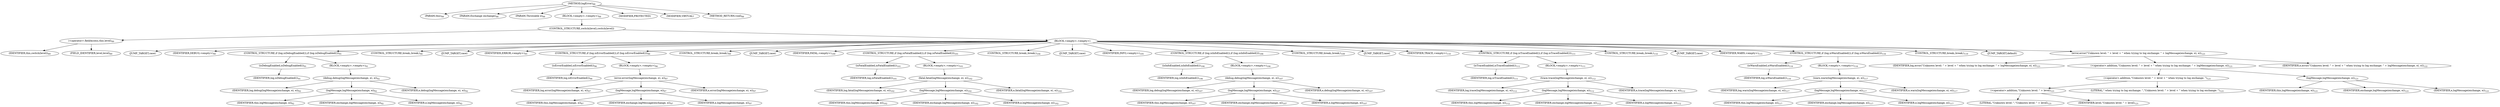 digraph "logError" {  
"168" [label = <(METHOD,logError)<SUB>88</SUB>> ]
"17" [label = <(PARAM,this)<SUB>88</SUB>> ]
"169" [label = <(PARAM,Exchange exchange)<SUB>88</SUB>> ]
"170" [label = <(PARAM,Throwable e)<SUB>88</SUB>> ]
"171" [label = <(BLOCK,&lt;empty&gt;,&lt;empty&gt;)<SUB>88</SUB>> ]
"172" [label = <(CONTROL_STRUCTURE,switch(level),switch(level))> ]
"173" [label = <(&lt;operator&gt;.fieldAccess,this.level)<SUB>89</SUB>> ]
"174" [label = <(IDENTIFIER,this,switch(level))<SUB>89</SUB>> ]
"175" [label = <(FIELD_IDENTIFIER,level,level)<SUB>89</SUB>> ]
"176" [label = <(BLOCK,&lt;empty&gt;,&lt;empty&gt;)> ]
"177" [label = <(JUMP_TARGET,case)> ]
"178" [label = <(IDENTIFIER,DEBUG,&lt;empty&gt;)<SUB>90</SUB>> ]
"179" [label = <(CONTROL_STRUCTURE,if (log.isDebugEnabled()),if (log.isDebugEnabled()))<SUB>91</SUB>> ]
"180" [label = <(isDebugEnabled,isDebugEnabled())<SUB>91</SUB>> ]
"181" [label = <(IDENTIFIER,log,isDebugEnabled())<SUB>91</SUB>> ]
"182" [label = <(BLOCK,&lt;empty&gt;,&lt;empty&gt;)<SUB>91</SUB>> ]
"183" [label = <(debug,debug(logMessage(exchange, e), e))<SUB>92</SUB>> ]
"184" [label = <(IDENTIFIER,log,debug(logMessage(exchange, e), e))<SUB>92</SUB>> ]
"185" [label = <(logMessage,logMessage(exchange, e))<SUB>92</SUB>> ]
"16" [label = <(IDENTIFIER,this,logMessage(exchange, e))<SUB>92</SUB>> ]
"186" [label = <(IDENTIFIER,exchange,logMessage(exchange, e))<SUB>92</SUB>> ]
"187" [label = <(IDENTIFIER,e,logMessage(exchange, e))<SUB>92</SUB>> ]
"188" [label = <(IDENTIFIER,e,debug(logMessage(exchange, e), e))<SUB>92</SUB>> ]
"189" [label = <(CONTROL_STRUCTURE,break;,break;)<SUB>94</SUB>> ]
"190" [label = <(JUMP_TARGET,case)> ]
"191" [label = <(IDENTIFIER,ERROR,&lt;empty&gt;)<SUB>95</SUB>> ]
"192" [label = <(CONTROL_STRUCTURE,if (log.isErrorEnabled()),if (log.isErrorEnabled()))<SUB>96</SUB>> ]
"193" [label = <(isErrorEnabled,isErrorEnabled())<SUB>96</SUB>> ]
"194" [label = <(IDENTIFIER,log,isErrorEnabled())<SUB>96</SUB>> ]
"195" [label = <(BLOCK,&lt;empty&gt;,&lt;empty&gt;)<SUB>96</SUB>> ]
"196" [label = <(error,error(logMessage(exchange, e), e))<SUB>97</SUB>> ]
"197" [label = <(IDENTIFIER,log,error(logMessage(exchange, e), e))<SUB>97</SUB>> ]
"198" [label = <(logMessage,logMessage(exchange, e))<SUB>97</SUB>> ]
"18" [label = <(IDENTIFIER,this,logMessage(exchange, e))<SUB>97</SUB>> ]
"199" [label = <(IDENTIFIER,exchange,logMessage(exchange, e))<SUB>97</SUB>> ]
"200" [label = <(IDENTIFIER,e,logMessage(exchange, e))<SUB>97</SUB>> ]
"201" [label = <(IDENTIFIER,e,error(logMessage(exchange, e), e))<SUB>97</SUB>> ]
"202" [label = <(CONTROL_STRUCTURE,break;,break;)<SUB>99</SUB>> ]
"203" [label = <(JUMP_TARGET,case)> ]
"204" [label = <(IDENTIFIER,FATAL,&lt;empty&gt;)<SUB>100</SUB>> ]
"205" [label = <(CONTROL_STRUCTURE,if (log.isFatalEnabled()),if (log.isFatalEnabled()))<SUB>101</SUB>> ]
"206" [label = <(isFatalEnabled,isFatalEnabled())<SUB>101</SUB>> ]
"207" [label = <(IDENTIFIER,log,isFatalEnabled())<SUB>101</SUB>> ]
"208" [label = <(BLOCK,&lt;empty&gt;,&lt;empty&gt;)<SUB>101</SUB>> ]
"209" [label = <(fatal,fatal(logMessage(exchange, e), e))<SUB>102</SUB>> ]
"210" [label = <(IDENTIFIER,log,fatal(logMessage(exchange, e), e))<SUB>102</SUB>> ]
"211" [label = <(logMessage,logMessage(exchange, e))<SUB>102</SUB>> ]
"19" [label = <(IDENTIFIER,this,logMessage(exchange, e))<SUB>102</SUB>> ]
"212" [label = <(IDENTIFIER,exchange,logMessage(exchange, e))<SUB>102</SUB>> ]
"213" [label = <(IDENTIFIER,e,logMessage(exchange, e))<SUB>102</SUB>> ]
"214" [label = <(IDENTIFIER,e,fatal(logMessage(exchange, e), e))<SUB>102</SUB>> ]
"215" [label = <(CONTROL_STRUCTURE,break;,break;)<SUB>104</SUB>> ]
"216" [label = <(JUMP_TARGET,case)> ]
"217" [label = <(IDENTIFIER,INFO,&lt;empty&gt;)<SUB>105</SUB>> ]
"218" [label = <(CONTROL_STRUCTURE,if (log.isInfoEnabled()),if (log.isInfoEnabled()))<SUB>106</SUB>> ]
"219" [label = <(isInfoEnabled,isInfoEnabled())<SUB>106</SUB>> ]
"220" [label = <(IDENTIFIER,log,isInfoEnabled())<SUB>106</SUB>> ]
"221" [label = <(BLOCK,&lt;empty&gt;,&lt;empty&gt;)<SUB>106</SUB>> ]
"222" [label = <(debug,debug(logMessage(exchange, e), e))<SUB>107</SUB>> ]
"223" [label = <(IDENTIFIER,log,debug(logMessage(exchange, e), e))<SUB>107</SUB>> ]
"224" [label = <(logMessage,logMessage(exchange, e))<SUB>107</SUB>> ]
"20" [label = <(IDENTIFIER,this,logMessage(exchange, e))<SUB>107</SUB>> ]
"225" [label = <(IDENTIFIER,exchange,logMessage(exchange, e))<SUB>107</SUB>> ]
"226" [label = <(IDENTIFIER,e,logMessage(exchange, e))<SUB>107</SUB>> ]
"227" [label = <(IDENTIFIER,e,debug(logMessage(exchange, e), e))<SUB>107</SUB>> ]
"228" [label = <(CONTROL_STRUCTURE,break;,break;)<SUB>109</SUB>> ]
"229" [label = <(JUMP_TARGET,case)> ]
"230" [label = <(IDENTIFIER,TRACE,&lt;empty&gt;)<SUB>110</SUB>> ]
"231" [label = <(CONTROL_STRUCTURE,if (log.isTraceEnabled()),if (log.isTraceEnabled()))<SUB>111</SUB>> ]
"232" [label = <(isTraceEnabled,isTraceEnabled())<SUB>111</SUB>> ]
"233" [label = <(IDENTIFIER,log,isTraceEnabled())<SUB>111</SUB>> ]
"234" [label = <(BLOCK,&lt;empty&gt;,&lt;empty&gt;)<SUB>111</SUB>> ]
"235" [label = <(trace,trace(logMessage(exchange, e), e))<SUB>112</SUB>> ]
"236" [label = <(IDENTIFIER,log,trace(logMessage(exchange, e), e))<SUB>112</SUB>> ]
"237" [label = <(logMessage,logMessage(exchange, e))<SUB>112</SUB>> ]
"21" [label = <(IDENTIFIER,this,logMessage(exchange, e))<SUB>112</SUB>> ]
"238" [label = <(IDENTIFIER,exchange,logMessage(exchange, e))<SUB>112</SUB>> ]
"239" [label = <(IDENTIFIER,e,logMessage(exchange, e))<SUB>112</SUB>> ]
"240" [label = <(IDENTIFIER,e,trace(logMessage(exchange, e), e))<SUB>112</SUB>> ]
"241" [label = <(CONTROL_STRUCTURE,break;,break;)<SUB>114</SUB>> ]
"242" [label = <(JUMP_TARGET,case)> ]
"243" [label = <(IDENTIFIER,WARN,&lt;empty&gt;)<SUB>115</SUB>> ]
"244" [label = <(CONTROL_STRUCTURE,if (log.isWarnEnabled()),if (log.isWarnEnabled()))<SUB>116</SUB>> ]
"245" [label = <(isWarnEnabled,isWarnEnabled())<SUB>116</SUB>> ]
"246" [label = <(IDENTIFIER,log,isWarnEnabled())<SUB>116</SUB>> ]
"247" [label = <(BLOCK,&lt;empty&gt;,&lt;empty&gt;)<SUB>116</SUB>> ]
"248" [label = <(warn,warn(logMessage(exchange, e), e))<SUB>117</SUB>> ]
"249" [label = <(IDENTIFIER,log,warn(logMessage(exchange, e), e))<SUB>117</SUB>> ]
"250" [label = <(logMessage,logMessage(exchange, e))<SUB>117</SUB>> ]
"22" [label = <(IDENTIFIER,this,logMessage(exchange, e))<SUB>117</SUB>> ]
"251" [label = <(IDENTIFIER,exchange,logMessage(exchange, e))<SUB>117</SUB>> ]
"252" [label = <(IDENTIFIER,e,logMessage(exchange, e))<SUB>117</SUB>> ]
"253" [label = <(IDENTIFIER,e,warn(logMessage(exchange, e), e))<SUB>117</SUB>> ]
"254" [label = <(CONTROL_STRUCTURE,break;,break;)<SUB>119</SUB>> ]
"255" [label = <(JUMP_TARGET,default)> ]
"256" [label = <(error,error(&quot;Unknown level: &quot; + level + &quot; when trying to log exchange: &quot; + logMessage(exchange, e), e))<SUB>121</SUB>> ]
"257" [label = <(IDENTIFIER,log,error(&quot;Unknown level: &quot; + level + &quot; when trying to log exchange: &quot; + logMessage(exchange, e), e))<SUB>121</SUB>> ]
"258" [label = <(&lt;operator&gt;.addition,&quot;Unknown level: &quot; + level + &quot; when trying to log exchange: &quot; + logMessage(exchange, e))<SUB>121</SUB>> ]
"259" [label = <(&lt;operator&gt;.addition,&quot;Unknown level: &quot; + level + &quot; when trying to log exchange: &quot;)<SUB>121</SUB>> ]
"260" [label = <(&lt;operator&gt;.addition,&quot;Unknown level: &quot; + level)<SUB>121</SUB>> ]
"261" [label = <(LITERAL,&quot;Unknown level: &quot;,&quot;Unknown level: &quot; + level)<SUB>121</SUB>> ]
"262" [label = <(IDENTIFIER,level,&quot;Unknown level: &quot; + level)<SUB>121</SUB>> ]
"263" [label = <(LITERAL,&quot; when trying to log exchange: &quot;,&quot;Unknown level: &quot; + level + &quot; when trying to log exchange: &quot;)<SUB>121</SUB>> ]
"264" [label = <(logMessage,logMessage(exchange, e))<SUB>121</SUB>> ]
"23" [label = <(IDENTIFIER,this,logMessage(exchange, e))<SUB>121</SUB>> ]
"265" [label = <(IDENTIFIER,exchange,logMessage(exchange, e))<SUB>121</SUB>> ]
"266" [label = <(IDENTIFIER,e,logMessage(exchange, e))<SUB>121</SUB>> ]
"267" [label = <(IDENTIFIER,e,error(&quot;Unknown level: &quot; + level + &quot; when trying to log exchange: &quot; + logMessage(exchange, e), e))<SUB>122</SUB>> ]
"268" [label = <(MODIFIER,PROTECTED)> ]
"269" [label = <(MODIFIER,VIRTUAL)> ]
"270" [label = <(METHOD_RETURN,void)<SUB>88</SUB>> ]
  "168" -> "17" 
  "168" -> "169" 
  "168" -> "170" 
  "168" -> "171" 
  "168" -> "268" 
  "168" -> "269" 
  "168" -> "270" 
  "171" -> "172" 
  "172" -> "173" 
  "172" -> "176" 
  "173" -> "174" 
  "173" -> "175" 
  "176" -> "177" 
  "176" -> "178" 
  "176" -> "179" 
  "176" -> "189" 
  "176" -> "190" 
  "176" -> "191" 
  "176" -> "192" 
  "176" -> "202" 
  "176" -> "203" 
  "176" -> "204" 
  "176" -> "205" 
  "176" -> "215" 
  "176" -> "216" 
  "176" -> "217" 
  "176" -> "218" 
  "176" -> "228" 
  "176" -> "229" 
  "176" -> "230" 
  "176" -> "231" 
  "176" -> "241" 
  "176" -> "242" 
  "176" -> "243" 
  "176" -> "244" 
  "176" -> "254" 
  "176" -> "255" 
  "176" -> "256" 
  "179" -> "180" 
  "179" -> "182" 
  "180" -> "181" 
  "182" -> "183" 
  "183" -> "184" 
  "183" -> "185" 
  "183" -> "188" 
  "185" -> "16" 
  "185" -> "186" 
  "185" -> "187" 
  "192" -> "193" 
  "192" -> "195" 
  "193" -> "194" 
  "195" -> "196" 
  "196" -> "197" 
  "196" -> "198" 
  "196" -> "201" 
  "198" -> "18" 
  "198" -> "199" 
  "198" -> "200" 
  "205" -> "206" 
  "205" -> "208" 
  "206" -> "207" 
  "208" -> "209" 
  "209" -> "210" 
  "209" -> "211" 
  "209" -> "214" 
  "211" -> "19" 
  "211" -> "212" 
  "211" -> "213" 
  "218" -> "219" 
  "218" -> "221" 
  "219" -> "220" 
  "221" -> "222" 
  "222" -> "223" 
  "222" -> "224" 
  "222" -> "227" 
  "224" -> "20" 
  "224" -> "225" 
  "224" -> "226" 
  "231" -> "232" 
  "231" -> "234" 
  "232" -> "233" 
  "234" -> "235" 
  "235" -> "236" 
  "235" -> "237" 
  "235" -> "240" 
  "237" -> "21" 
  "237" -> "238" 
  "237" -> "239" 
  "244" -> "245" 
  "244" -> "247" 
  "245" -> "246" 
  "247" -> "248" 
  "248" -> "249" 
  "248" -> "250" 
  "248" -> "253" 
  "250" -> "22" 
  "250" -> "251" 
  "250" -> "252" 
  "256" -> "257" 
  "256" -> "258" 
  "256" -> "267" 
  "258" -> "259" 
  "258" -> "264" 
  "259" -> "260" 
  "259" -> "263" 
  "260" -> "261" 
  "260" -> "262" 
  "264" -> "23" 
  "264" -> "265" 
  "264" -> "266" 
}
